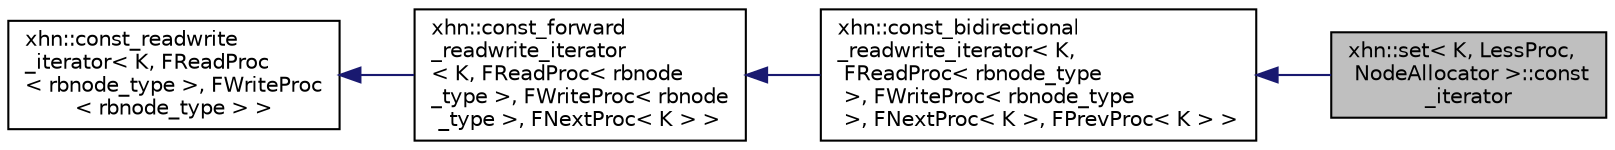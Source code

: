digraph "xhn::set&lt; K, LessProc, NodeAllocator &gt;::const_iterator"
{
  edge [fontname="Helvetica",fontsize="10",labelfontname="Helvetica",labelfontsize="10"];
  node [fontname="Helvetica",fontsize="10",shape=record];
  rankdir="LR";
  Node1 [label="xhn::set\< K, LessProc,\l NodeAllocator \>::const\l_iterator",height=0.2,width=0.4,color="black", fillcolor="grey75", style="filled", fontcolor="black"];
  Node2 -> Node1 [dir="back",color="midnightblue",fontsize="10",style="solid",fontname="Helvetica"];
  Node2 [label="xhn::const_bidirectional\l_readwrite_iterator\< K,\l FReadProc\< rbnode_type\l \>, FWriteProc\< rbnode_type\l \>, FNextProc\< K \>, FPrevProc\< K \> \>",height=0.2,width=0.4,color="black", fillcolor="white", style="filled",URL="$classxhn_1_1const__bidirectional__readwrite__iterator.html"];
  Node3 -> Node2 [dir="back",color="midnightblue",fontsize="10",style="solid",fontname="Helvetica"];
  Node3 [label="xhn::const_forward\l_readwrite_iterator\l\< K, FReadProc\< rbnode\l_type \>, FWriteProc\< rbnode\l_type \>, FNextProc\< K \> \>",height=0.2,width=0.4,color="black", fillcolor="white", style="filled",URL="$classxhn_1_1const__forward__readwrite__iterator.html"];
  Node4 -> Node3 [dir="back",color="midnightblue",fontsize="10",style="solid",fontname="Helvetica"];
  Node4 [label="xhn::const_readwrite\l_iterator\< K, FReadProc\l\< rbnode_type \>, FWriteProc\l\< rbnode_type \> \>",height=0.2,width=0.4,color="black", fillcolor="white", style="filled",URL="$classxhn_1_1const__readwrite__iterator.html"];
}
